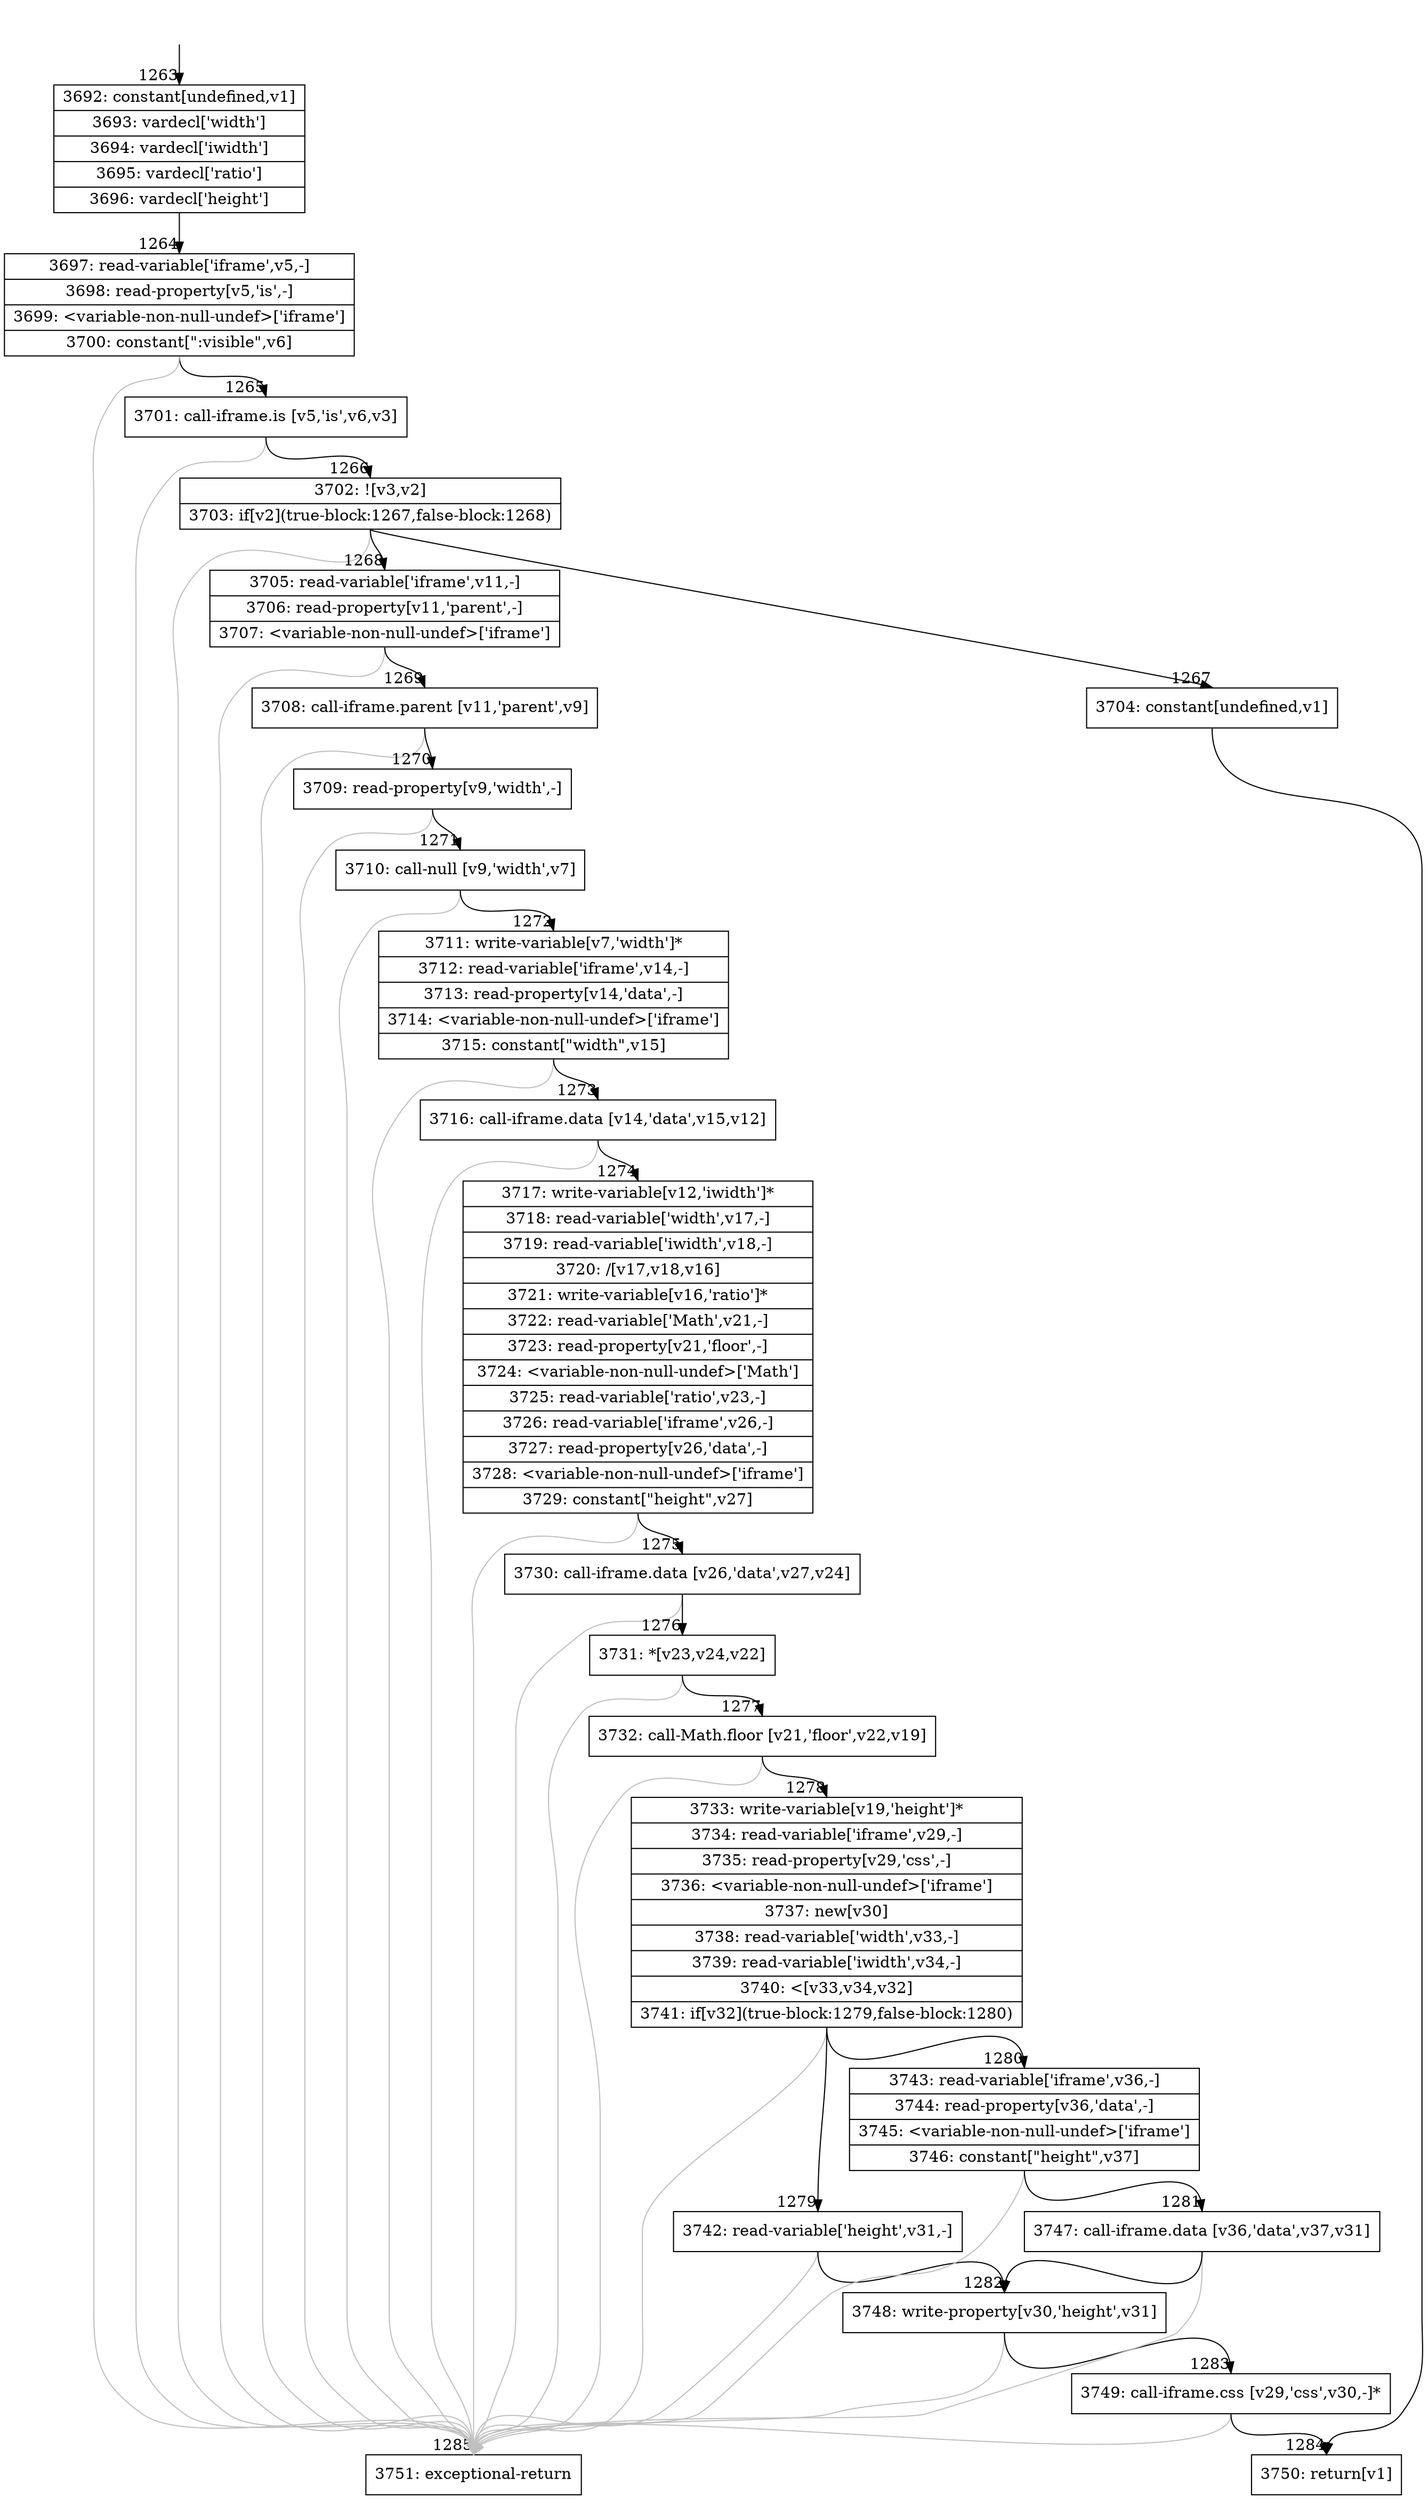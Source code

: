 digraph {
rankdir="TD"
BB_entry104[shape=none,label=""];
BB_entry104 -> BB1263 [tailport=s, headport=n, headlabel="    1263"]
BB1263 [shape=record label="{3692: constant[undefined,v1]|3693: vardecl['width']|3694: vardecl['iwidth']|3695: vardecl['ratio']|3696: vardecl['height']}" ] 
BB1263 -> BB1264 [tailport=s, headport=n, headlabel="      1264"]
BB1264 [shape=record label="{3697: read-variable['iframe',v5,-]|3698: read-property[v5,'is',-]|3699: \<variable-non-null-undef\>['iframe']|3700: constant[\":visible\",v6]}" ] 
BB1264 -> BB1265 [tailport=s, headport=n, headlabel="      1265"]
BB1264 -> BB1285 [tailport=s, headport=n, color=gray, headlabel="      1285"]
BB1265 [shape=record label="{3701: call-iframe.is [v5,'is',v6,v3]}" ] 
BB1265 -> BB1266 [tailport=s, headport=n, headlabel="      1266"]
BB1265 -> BB1285 [tailport=s, headport=n, color=gray]
BB1266 [shape=record label="{3702: ![v3,v2]|3703: if[v2](true-block:1267,false-block:1268)}" ] 
BB1266 -> BB1267 [tailport=s, headport=n, headlabel="      1267"]
BB1266 -> BB1268 [tailport=s, headport=n, headlabel="      1268"]
BB1266 -> BB1285 [tailport=s, headport=n, color=gray]
BB1267 [shape=record label="{3704: constant[undefined,v1]}" ] 
BB1267 -> BB1284 [tailport=s, headport=n, headlabel="      1284"]
BB1268 [shape=record label="{3705: read-variable['iframe',v11,-]|3706: read-property[v11,'parent',-]|3707: \<variable-non-null-undef\>['iframe']}" ] 
BB1268 -> BB1269 [tailport=s, headport=n, headlabel="      1269"]
BB1268 -> BB1285 [tailport=s, headport=n, color=gray]
BB1269 [shape=record label="{3708: call-iframe.parent [v11,'parent',v9]}" ] 
BB1269 -> BB1270 [tailport=s, headport=n, headlabel="      1270"]
BB1269 -> BB1285 [tailport=s, headport=n, color=gray]
BB1270 [shape=record label="{3709: read-property[v9,'width',-]}" ] 
BB1270 -> BB1271 [tailport=s, headport=n, headlabel="      1271"]
BB1270 -> BB1285 [tailport=s, headport=n, color=gray]
BB1271 [shape=record label="{3710: call-null [v9,'width',v7]}" ] 
BB1271 -> BB1272 [tailport=s, headport=n, headlabel="      1272"]
BB1271 -> BB1285 [tailport=s, headport=n, color=gray]
BB1272 [shape=record label="{3711: write-variable[v7,'width']*|3712: read-variable['iframe',v14,-]|3713: read-property[v14,'data',-]|3714: \<variable-non-null-undef\>['iframe']|3715: constant[\"width\",v15]}" ] 
BB1272 -> BB1273 [tailport=s, headport=n, headlabel="      1273"]
BB1272 -> BB1285 [tailport=s, headport=n, color=gray]
BB1273 [shape=record label="{3716: call-iframe.data [v14,'data',v15,v12]}" ] 
BB1273 -> BB1274 [tailport=s, headport=n, headlabel="      1274"]
BB1273 -> BB1285 [tailport=s, headport=n, color=gray]
BB1274 [shape=record label="{3717: write-variable[v12,'iwidth']*|3718: read-variable['width',v17,-]|3719: read-variable['iwidth',v18,-]|3720: /[v17,v18,v16]|3721: write-variable[v16,'ratio']*|3722: read-variable['Math',v21,-]|3723: read-property[v21,'floor',-]|3724: \<variable-non-null-undef\>['Math']|3725: read-variable['ratio',v23,-]|3726: read-variable['iframe',v26,-]|3727: read-property[v26,'data',-]|3728: \<variable-non-null-undef\>['iframe']|3729: constant[\"height\",v27]}" ] 
BB1274 -> BB1275 [tailport=s, headport=n, headlabel="      1275"]
BB1274 -> BB1285 [tailport=s, headport=n, color=gray]
BB1275 [shape=record label="{3730: call-iframe.data [v26,'data',v27,v24]}" ] 
BB1275 -> BB1276 [tailport=s, headport=n, headlabel="      1276"]
BB1275 -> BB1285 [tailport=s, headport=n, color=gray]
BB1276 [shape=record label="{3731: *[v23,v24,v22]}" ] 
BB1276 -> BB1277 [tailport=s, headport=n, headlabel="      1277"]
BB1276 -> BB1285 [tailport=s, headport=n, color=gray]
BB1277 [shape=record label="{3732: call-Math.floor [v21,'floor',v22,v19]}" ] 
BB1277 -> BB1278 [tailport=s, headport=n, headlabel="      1278"]
BB1277 -> BB1285 [tailport=s, headport=n, color=gray]
BB1278 [shape=record label="{3733: write-variable[v19,'height']*|3734: read-variable['iframe',v29,-]|3735: read-property[v29,'css',-]|3736: \<variable-non-null-undef\>['iframe']|3737: new[v30]|3738: read-variable['width',v33,-]|3739: read-variable['iwidth',v34,-]|3740: \<[v33,v34,v32]|3741: if[v32](true-block:1279,false-block:1280)}" ] 
BB1278 -> BB1279 [tailport=s, headport=n, headlabel="      1279"]
BB1278 -> BB1280 [tailport=s, headport=n, headlabel="      1280"]
BB1278 -> BB1285 [tailport=s, headport=n, color=gray]
BB1279 [shape=record label="{3742: read-variable['height',v31,-]}" ] 
BB1279 -> BB1282 [tailport=s, headport=n, headlabel="      1282"]
BB1279 -> BB1285 [tailport=s, headport=n, color=gray]
BB1280 [shape=record label="{3743: read-variable['iframe',v36,-]|3744: read-property[v36,'data',-]|3745: \<variable-non-null-undef\>['iframe']|3746: constant[\"height\",v37]}" ] 
BB1280 -> BB1281 [tailport=s, headport=n, headlabel="      1281"]
BB1280 -> BB1285 [tailport=s, headport=n, color=gray]
BB1281 [shape=record label="{3747: call-iframe.data [v36,'data',v37,v31]}" ] 
BB1281 -> BB1282 [tailport=s, headport=n]
BB1281 -> BB1285 [tailport=s, headport=n, color=gray]
BB1282 [shape=record label="{3748: write-property[v30,'height',v31]}" ] 
BB1282 -> BB1283 [tailport=s, headport=n, headlabel="      1283"]
BB1282 -> BB1285 [tailport=s, headport=n, color=gray]
BB1283 [shape=record label="{3749: call-iframe.css [v29,'css',v30,-]*}" ] 
BB1283 -> BB1284 [tailport=s, headport=n]
BB1283 -> BB1285 [tailport=s, headport=n, color=gray]
BB1284 [shape=record label="{3750: return[v1]}" ] 
BB1285 [shape=record label="{3751: exceptional-return}" ] 
//#$~ 984
}
